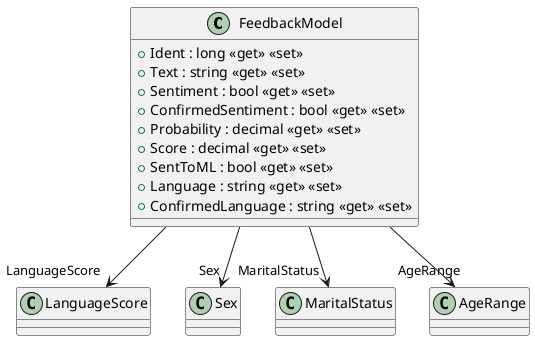 @startuml
class FeedbackModel {
    + Ident : long <<get>> <<set>>
    + Text : string <<get>> <<set>>
    + Sentiment : bool <<get>> <<set>>
    + ConfirmedSentiment : bool <<get>> <<set>>
    + Probability : decimal <<get>> <<set>>
    + Score : decimal <<get>> <<set>>
    + SentToML : bool <<get>> <<set>>
    + Language : string <<get>> <<set>>
    + ConfirmedLanguage : string <<get>> <<set>>
}
FeedbackModel --> "LanguageScore" LanguageScore
FeedbackModel --> "Sex" Sex
FeedbackModel --> "MaritalStatus" MaritalStatus
FeedbackModel --> "AgeRange" AgeRange
@enduml
